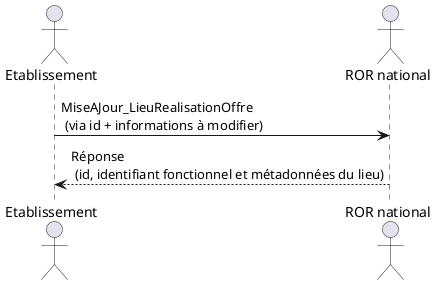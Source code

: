 @startuml maj_lieu
actor "Etablissement" as E
actor "ROR national" as ROR
E -> ROR : MiseAJour_LieuRealisationOffre \n (via id + informations à modifier)
ROR --> E : Réponse \n (id, identifiant fonctionnel et métadonnées du lieu)
@enduml

